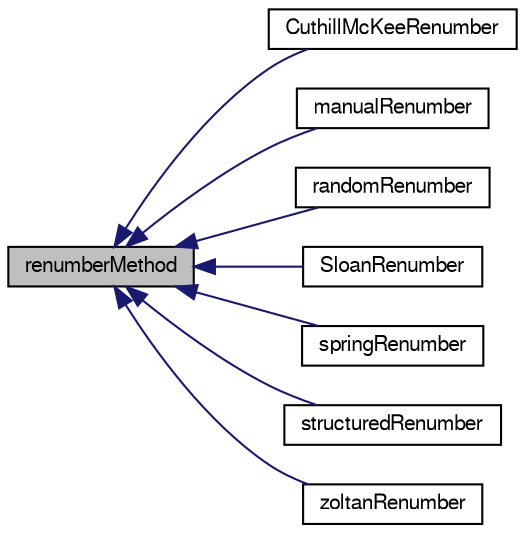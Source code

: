 digraph "renumberMethod"
{
  bgcolor="transparent";
  edge [fontname="FreeSans",fontsize="10",labelfontname="FreeSans",labelfontsize="10"];
  node [fontname="FreeSans",fontsize="10",shape=record];
  rankdir="LR";
  Node0 [label="renumberMethod",height=0.2,width=0.4,color="black", fillcolor="grey75", style="filled", fontcolor="black"];
  Node0 -> Node1 [dir="back",color="midnightblue",fontsize="10",style="solid",fontname="FreeSans"];
  Node1 [label="CuthillMcKeeRenumber",height=0.2,width=0.4,color="black",URL="$a29202.html",tooltip="Cuthill-McKee renumbering. "];
  Node0 -> Node2 [dir="back",color="midnightblue",fontsize="10",style="solid",fontname="FreeSans"];
  Node2 [label="manualRenumber",height=0.2,width=0.4,color="black",URL="$a29206.html",tooltip="Renumber given a ordered-to-original cell association in a file. "];
  Node0 -> Node3 [dir="back",color="midnightblue",fontsize="10",style="solid",fontname="FreeSans"];
  Node3 [label="randomRenumber",height=0.2,width=0.4,color="black",URL="$a29210.html",tooltip="Random renumber. Just to see effect of renumbering. "];
  Node0 -> Node4 [dir="back",color="midnightblue",fontsize="10",style="solid",fontname="FreeSans"];
  Node4 [label="SloanRenumber",height=0.2,width=0.4,color="black",URL="$a29226.html",tooltip="Sloan renumbering algorithm. "];
  Node0 -> Node5 [dir="back",color="midnightblue",fontsize="10",style="solid",fontname="FreeSans"];
  Node5 [label="springRenumber",height=0.2,width=0.4,color="black",URL="$a29218.html",tooltip="Use spring analogy - attract neighbouring cells according to the distance of their cell indices..."];
  Node0 -> Node6 [dir="back",color="midnightblue",fontsize="10",style="solid",fontname="FreeSans"];
  Node6 [label="structuredRenumber",height=0.2,width=0.4,color="black",URL="$a29222.html",tooltip="Renumbering according to mesh layers. depthFirst = true: first column gets ids 0..nLayer-1, second nLayers..2*nLayers-1 etc. depthFirst = false: first layer gets ids 0,1,2 etc. "];
  Node0 -> Node7 [dir="back",color="midnightblue",fontsize="10",style="solid",fontname="FreeSans"];
  Node7 [label="zoltanRenumber",height=0.2,width=0.4,color="black",URL="$a29230.html",tooltip="Renumber using Zoltan. "];
}
